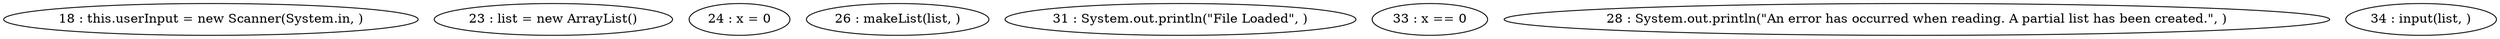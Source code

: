 digraph G {
"18 : this.userInput = new Scanner(System.in, )"
"23 : list = new ArrayList()"
"24 : x = 0"
"26 : makeList(list, )"
"31 : System.out.println(\"File Loaded\", )"
"33 : x == 0"
"28 : System.out.println(\"An error has occurred when reading. A partial list has been created.\", )"
"34 : input(list, )"
"33 : x == 0"
}
